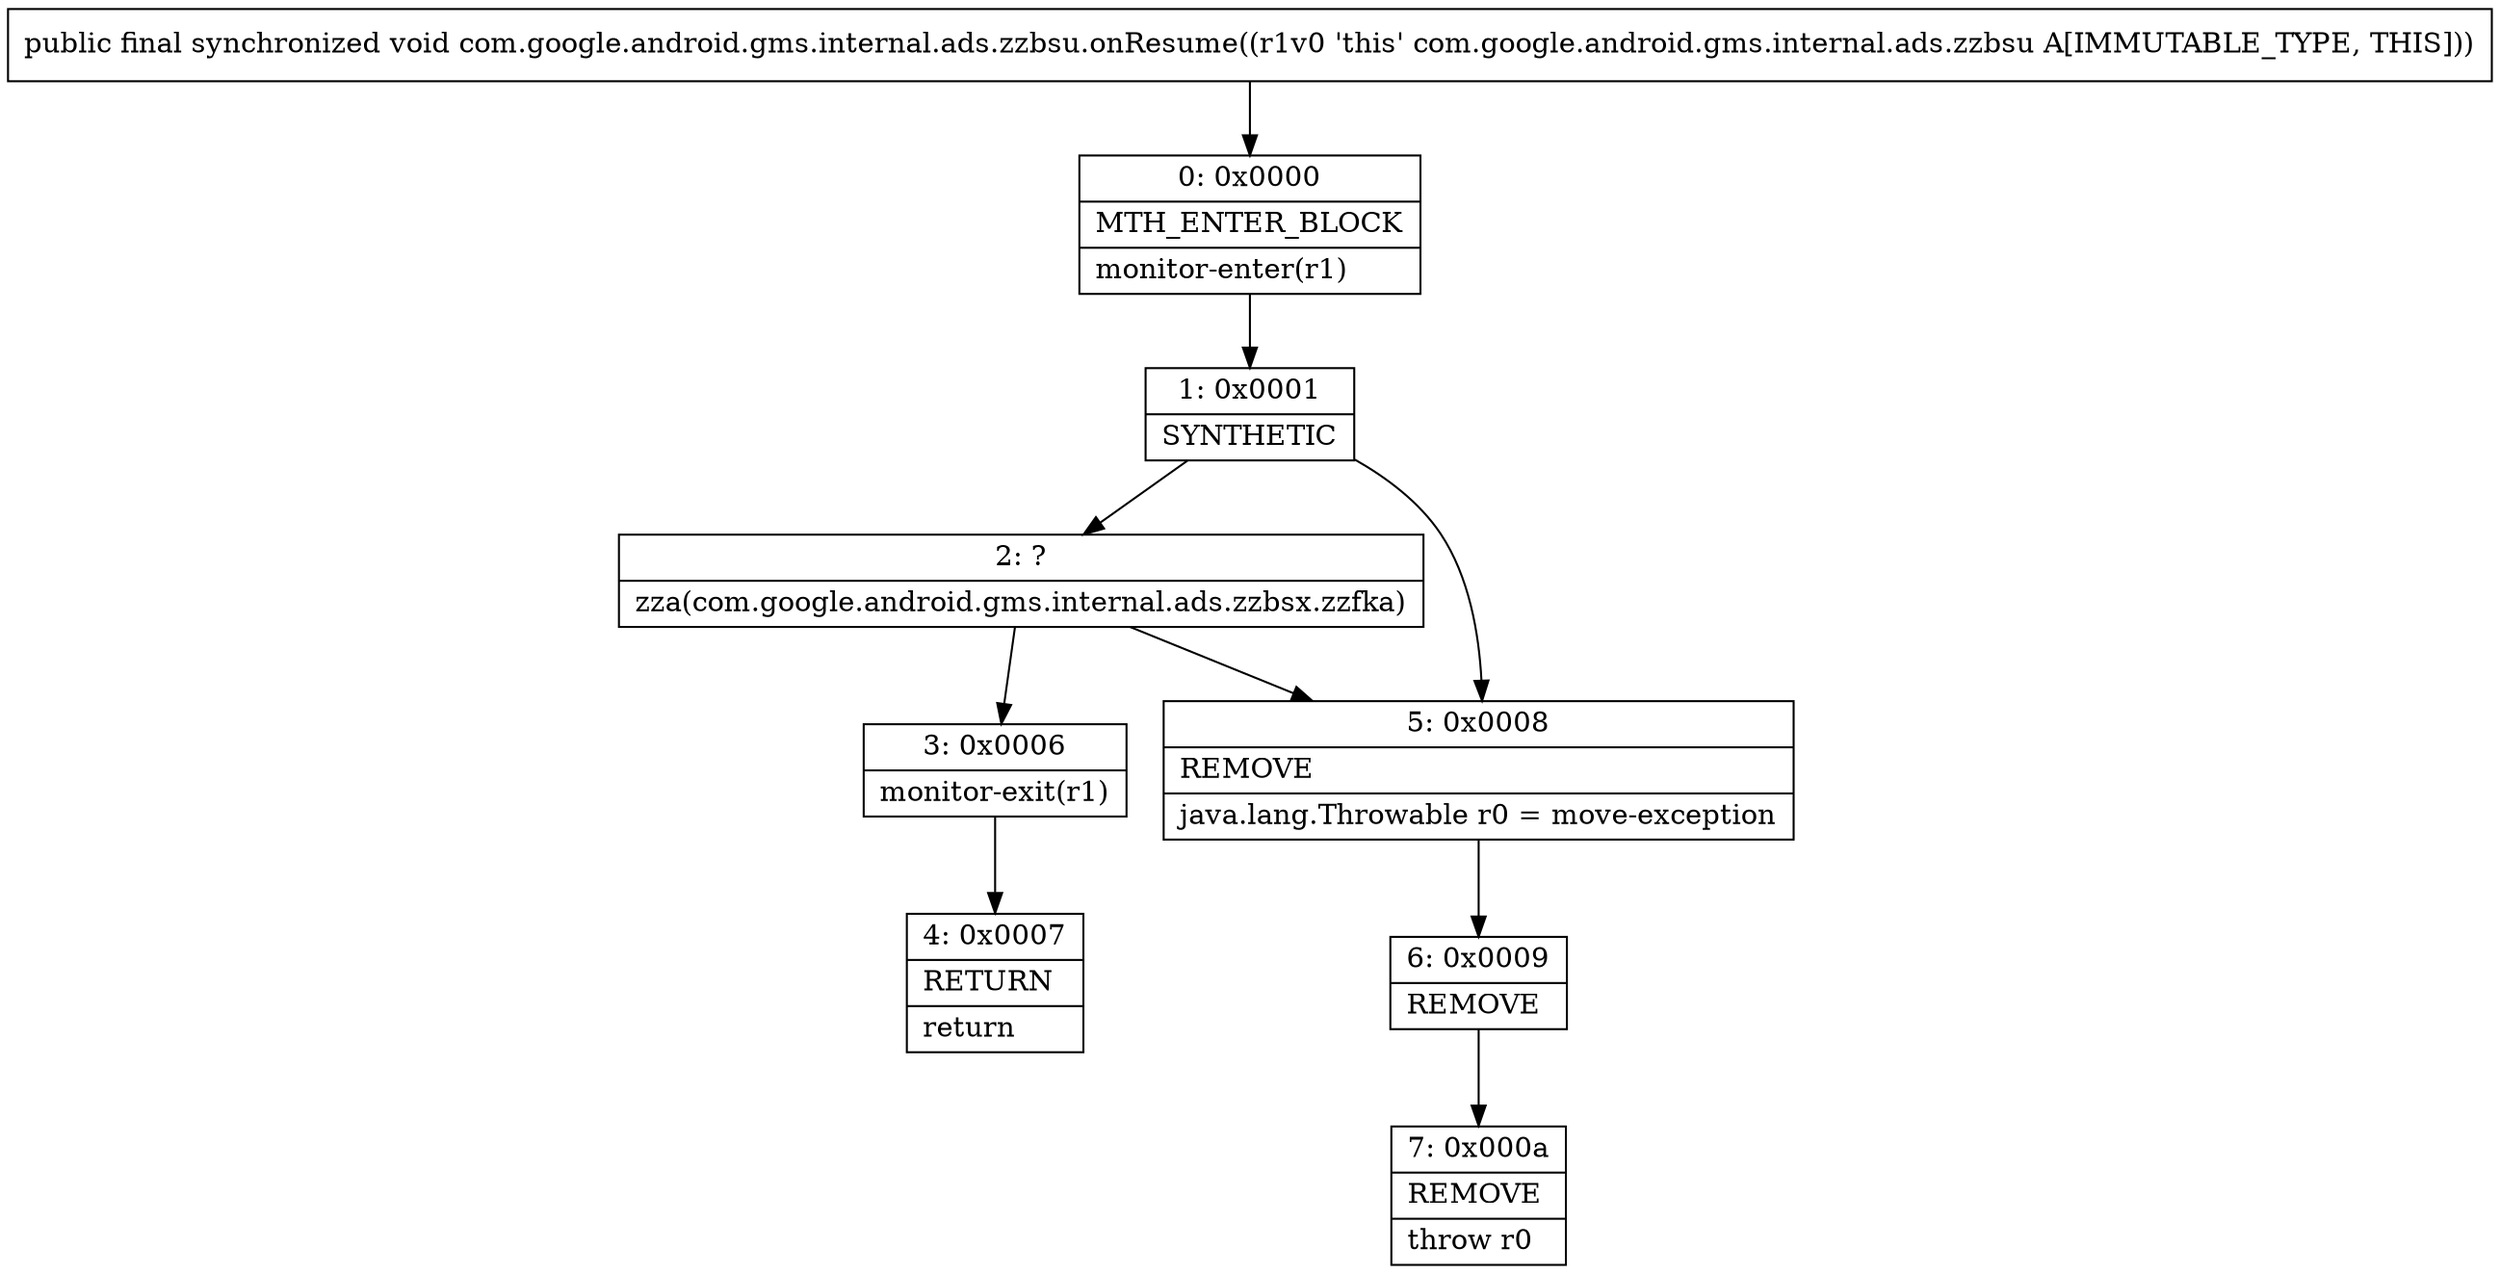 digraph "CFG forcom.google.android.gms.internal.ads.zzbsu.onResume()V" {
Node_0 [shape=record,label="{0\:\ 0x0000|MTH_ENTER_BLOCK\l|monitor\-enter(r1)\l}"];
Node_1 [shape=record,label="{1\:\ 0x0001|SYNTHETIC\l}"];
Node_2 [shape=record,label="{2\:\ ?|zza(com.google.android.gms.internal.ads.zzbsx.zzfka)\l}"];
Node_3 [shape=record,label="{3\:\ 0x0006|monitor\-exit(r1)\l}"];
Node_4 [shape=record,label="{4\:\ 0x0007|RETURN\l|return\l}"];
Node_5 [shape=record,label="{5\:\ 0x0008|REMOVE\l|java.lang.Throwable r0 = move\-exception\l}"];
Node_6 [shape=record,label="{6\:\ 0x0009|REMOVE\l}"];
Node_7 [shape=record,label="{7\:\ 0x000a|REMOVE\l|throw r0\l}"];
MethodNode[shape=record,label="{public final synchronized void com.google.android.gms.internal.ads.zzbsu.onResume((r1v0 'this' com.google.android.gms.internal.ads.zzbsu A[IMMUTABLE_TYPE, THIS])) }"];
MethodNode -> Node_0;
Node_0 -> Node_1;
Node_1 -> Node_2;
Node_1 -> Node_5;
Node_2 -> Node_3;
Node_2 -> Node_5;
Node_3 -> Node_4;
Node_5 -> Node_6;
Node_6 -> Node_7;
}

